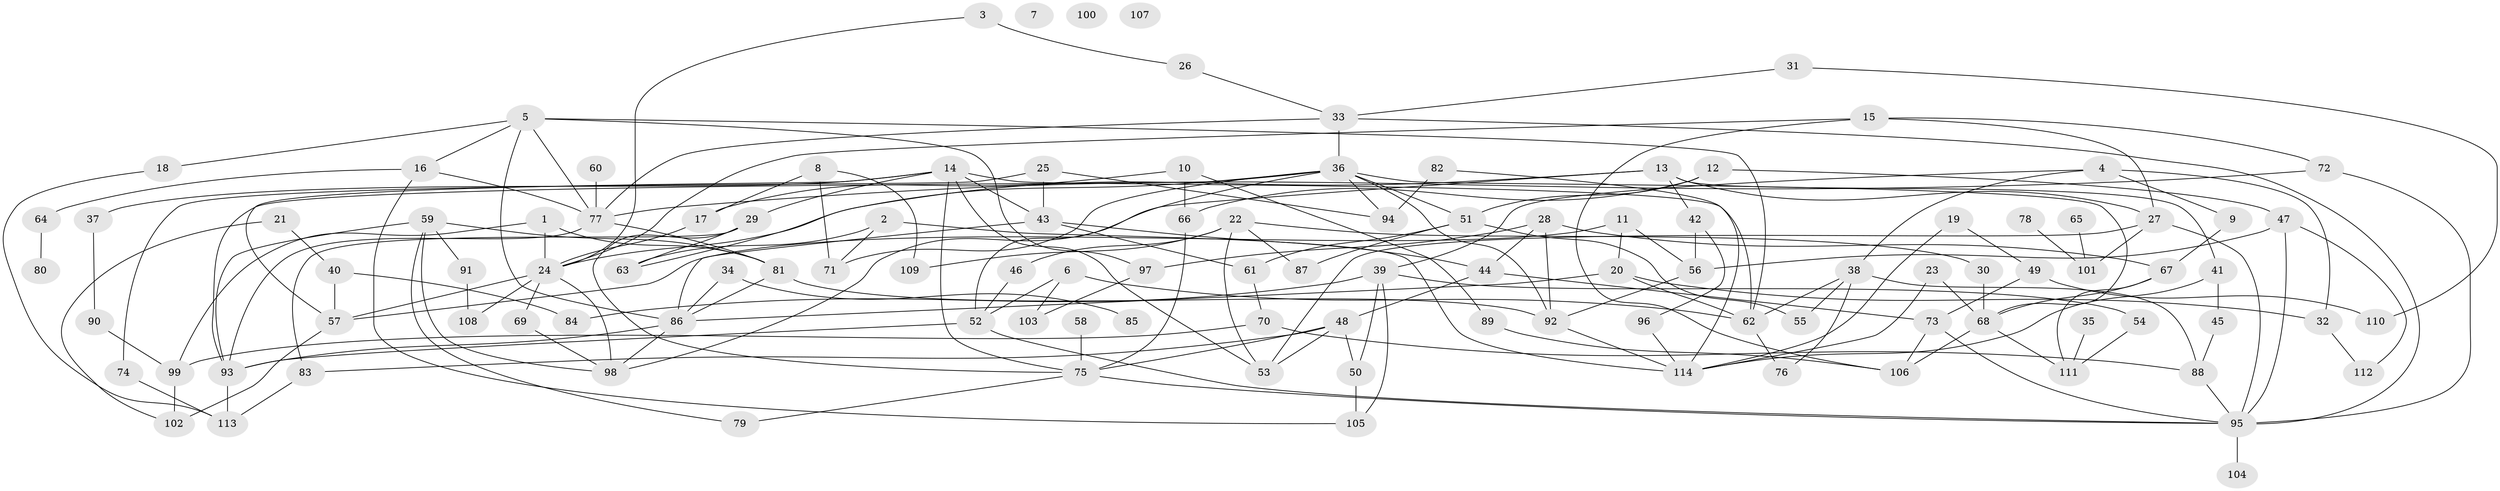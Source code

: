 // coarse degree distribution, {6: 0.12121212121212122, 4: 0.18181818181818182, 12: 0.015151515151515152, 3: 0.13636363636363635, 5: 0.15151515151515152, 9: 0.030303030303030304, 7: 0.07575757575757576, 2: 0.18181818181818182, 1: 0.09090909090909091, 8: 0.015151515151515152}
// Generated by graph-tools (version 1.1) at 2025/48/03/04/25 22:48:32]
// undirected, 114 vertices, 191 edges
graph export_dot {
  node [color=gray90,style=filled];
  1;
  2;
  3;
  4;
  5;
  6;
  7;
  8;
  9;
  10;
  11;
  12;
  13;
  14;
  15;
  16;
  17;
  18;
  19;
  20;
  21;
  22;
  23;
  24;
  25;
  26;
  27;
  28;
  29;
  30;
  31;
  32;
  33;
  34;
  35;
  36;
  37;
  38;
  39;
  40;
  41;
  42;
  43;
  44;
  45;
  46;
  47;
  48;
  49;
  50;
  51;
  52;
  53;
  54;
  55;
  56;
  57;
  58;
  59;
  60;
  61;
  62;
  63;
  64;
  65;
  66;
  67;
  68;
  69;
  70;
  71;
  72;
  73;
  74;
  75;
  76;
  77;
  78;
  79;
  80;
  81;
  82;
  83;
  84;
  85;
  86;
  87;
  88;
  89;
  90;
  91;
  92;
  93;
  94;
  95;
  96;
  97;
  98;
  99;
  100;
  101;
  102;
  103;
  104;
  105;
  106;
  107;
  108;
  109;
  110;
  111;
  112;
  113;
  114;
  1 -- 24;
  1 -- 81;
  1 -- 99;
  2 -- 63;
  2 -- 71;
  2 -- 114;
  3 -- 24;
  3 -- 26;
  4 -- 9;
  4 -- 32;
  4 -- 38;
  4 -- 39;
  5 -- 16;
  5 -- 18;
  5 -- 62;
  5 -- 77;
  5 -- 86;
  5 -- 97;
  6 -- 52;
  6 -- 62;
  6 -- 103;
  8 -- 17;
  8 -- 71;
  8 -- 109;
  9 -- 67;
  10 -- 17;
  10 -- 66;
  10 -- 89;
  11 -- 20;
  11 -- 56;
  11 -- 57;
  12 -- 47;
  12 -- 51;
  12 -- 66;
  13 -- 24;
  13 -- 27;
  13 -- 41;
  13 -- 42;
  13 -- 98;
  14 -- 29;
  14 -- 37;
  14 -- 43;
  14 -- 53;
  14 -- 57;
  14 -- 62;
  14 -- 75;
  15 -- 24;
  15 -- 27;
  15 -- 72;
  15 -- 106;
  16 -- 64;
  16 -- 77;
  16 -- 105;
  17 -- 24;
  18 -- 113;
  19 -- 49;
  19 -- 114;
  20 -- 32;
  20 -- 62;
  20 -- 86;
  21 -- 40;
  21 -- 102;
  22 -- 30;
  22 -- 46;
  22 -- 53;
  22 -- 87;
  22 -- 109;
  23 -- 68;
  23 -- 114;
  24 -- 57;
  24 -- 69;
  24 -- 98;
  24 -- 108;
  25 -- 43;
  25 -- 74;
  25 -- 94;
  26 -- 33;
  27 -- 53;
  27 -- 95;
  27 -- 101;
  28 -- 44;
  28 -- 67;
  28 -- 92;
  28 -- 97;
  29 -- 63;
  29 -- 75;
  29 -- 83;
  30 -- 68;
  31 -- 33;
  31 -- 110;
  32 -- 112;
  33 -- 36;
  33 -- 77;
  33 -- 95;
  34 -- 85;
  34 -- 86;
  35 -- 111;
  36 -- 51;
  36 -- 52;
  36 -- 63;
  36 -- 68;
  36 -- 71;
  36 -- 92;
  36 -- 93;
  36 -- 94;
  37 -- 90;
  38 -- 55;
  38 -- 62;
  38 -- 76;
  38 -- 88;
  39 -- 50;
  39 -- 54;
  39 -- 84;
  39 -- 105;
  40 -- 57;
  40 -- 84;
  41 -- 45;
  41 -- 114;
  42 -- 56;
  42 -- 96;
  43 -- 44;
  43 -- 61;
  43 -- 86;
  44 -- 48;
  44 -- 73;
  45 -- 88;
  46 -- 52;
  47 -- 56;
  47 -- 95;
  47 -- 112;
  48 -- 50;
  48 -- 53;
  48 -- 75;
  48 -- 83;
  49 -- 73;
  49 -- 110;
  50 -- 105;
  51 -- 55;
  51 -- 61;
  51 -- 87;
  52 -- 93;
  52 -- 95;
  54 -- 111;
  56 -- 92;
  57 -- 102;
  58 -- 75;
  59 -- 79;
  59 -- 81;
  59 -- 91;
  59 -- 93;
  59 -- 98;
  60 -- 77;
  61 -- 70;
  62 -- 76;
  64 -- 80;
  65 -- 101;
  66 -- 75;
  67 -- 68;
  67 -- 111;
  68 -- 106;
  68 -- 111;
  69 -- 98;
  70 -- 88;
  70 -- 99;
  72 -- 77;
  72 -- 95;
  73 -- 95;
  73 -- 106;
  74 -- 113;
  75 -- 79;
  75 -- 95;
  77 -- 81;
  77 -- 93;
  78 -- 101;
  81 -- 86;
  81 -- 92;
  82 -- 94;
  82 -- 114;
  83 -- 113;
  86 -- 93;
  86 -- 98;
  88 -- 95;
  89 -- 106;
  90 -- 99;
  91 -- 108;
  92 -- 114;
  93 -- 113;
  95 -- 104;
  96 -- 114;
  97 -- 103;
  99 -- 102;
}
